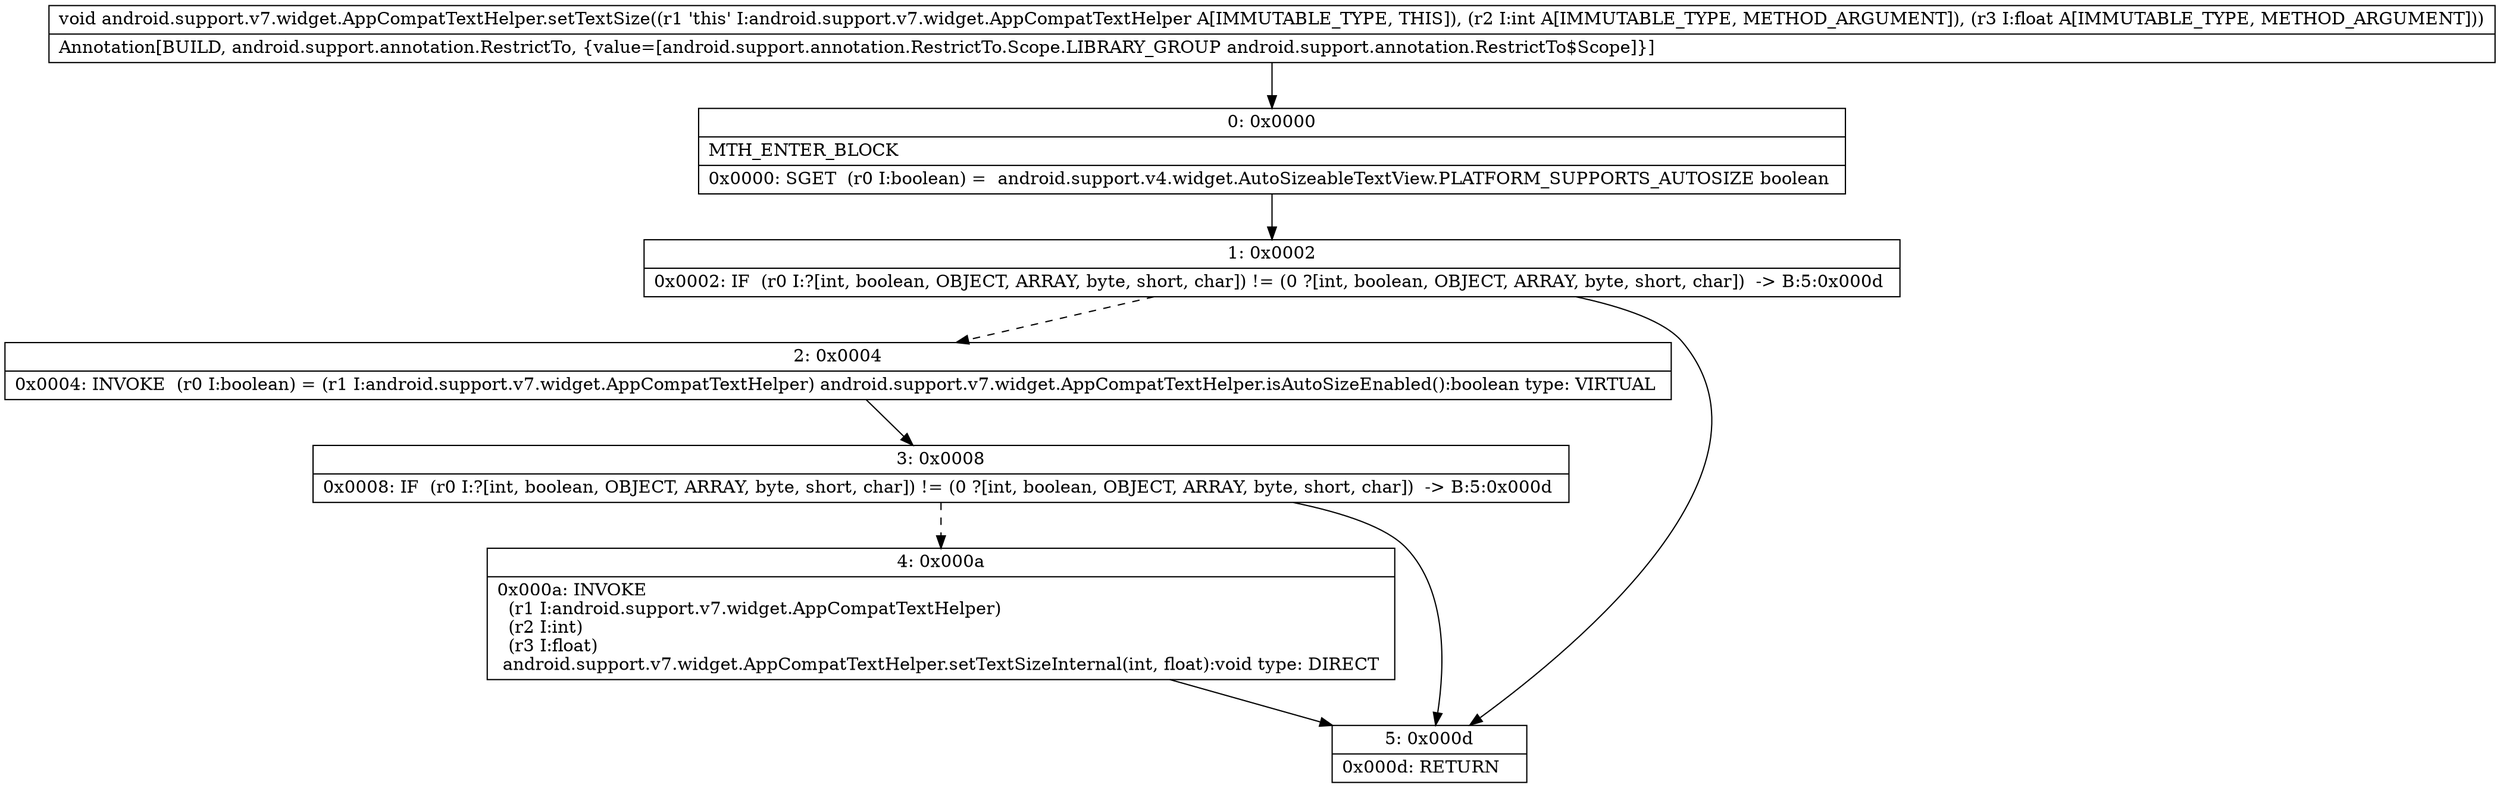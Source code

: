 digraph "CFG forandroid.support.v7.widget.AppCompatTextHelper.setTextSize(IF)V" {
Node_0 [shape=record,label="{0\:\ 0x0000|MTH_ENTER_BLOCK\l|0x0000: SGET  (r0 I:boolean) =  android.support.v4.widget.AutoSizeableTextView.PLATFORM_SUPPORTS_AUTOSIZE boolean \l}"];
Node_1 [shape=record,label="{1\:\ 0x0002|0x0002: IF  (r0 I:?[int, boolean, OBJECT, ARRAY, byte, short, char]) != (0 ?[int, boolean, OBJECT, ARRAY, byte, short, char])  \-\> B:5:0x000d \l}"];
Node_2 [shape=record,label="{2\:\ 0x0004|0x0004: INVOKE  (r0 I:boolean) = (r1 I:android.support.v7.widget.AppCompatTextHelper) android.support.v7.widget.AppCompatTextHelper.isAutoSizeEnabled():boolean type: VIRTUAL \l}"];
Node_3 [shape=record,label="{3\:\ 0x0008|0x0008: IF  (r0 I:?[int, boolean, OBJECT, ARRAY, byte, short, char]) != (0 ?[int, boolean, OBJECT, ARRAY, byte, short, char])  \-\> B:5:0x000d \l}"];
Node_4 [shape=record,label="{4\:\ 0x000a|0x000a: INVOKE  \l  (r1 I:android.support.v7.widget.AppCompatTextHelper)\l  (r2 I:int)\l  (r3 I:float)\l android.support.v7.widget.AppCompatTextHelper.setTextSizeInternal(int, float):void type: DIRECT \l}"];
Node_5 [shape=record,label="{5\:\ 0x000d|0x000d: RETURN   \l}"];
MethodNode[shape=record,label="{void android.support.v7.widget.AppCompatTextHelper.setTextSize((r1 'this' I:android.support.v7.widget.AppCompatTextHelper A[IMMUTABLE_TYPE, THIS]), (r2 I:int A[IMMUTABLE_TYPE, METHOD_ARGUMENT]), (r3 I:float A[IMMUTABLE_TYPE, METHOD_ARGUMENT]))  | Annotation[BUILD, android.support.annotation.RestrictTo, \{value=[android.support.annotation.RestrictTo.Scope.LIBRARY_GROUP android.support.annotation.RestrictTo$Scope]\}]\l}"];
MethodNode -> Node_0;
Node_0 -> Node_1;
Node_1 -> Node_2[style=dashed];
Node_1 -> Node_5;
Node_2 -> Node_3;
Node_3 -> Node_4[style=dashed];
Node_3 -> Node_5;
Node_4 -> Node_5;
}

